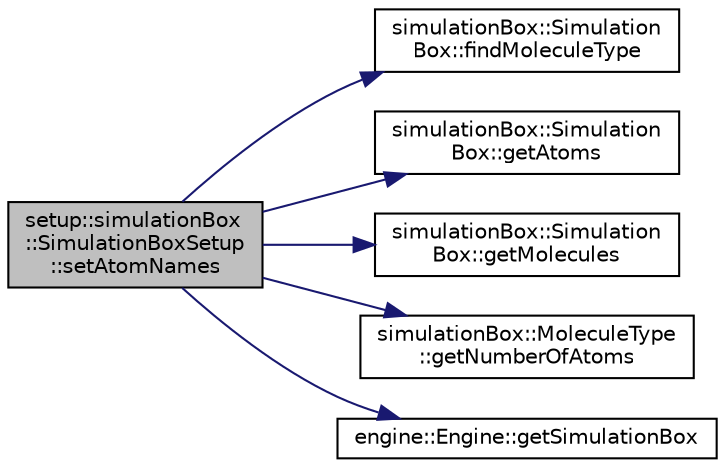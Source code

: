 digraph "setup::simulationBox::SimulationBoxSetup::setAtomNames"
{
 // LATEX_PDF_SIZE
  edge [fontname="Helvetica",fontsize="10",labelfontname="Helvetica",labelfontsize="10"];
  node [fontname="Helvetica",fontsize="10",shape=record];
  rankdir="LR";
  Node1 [label="setup::simulationBox\l::SimulationBoxSetup\l::setAtomNames",height=0.2,width=0.4,color="black", fillcolor="grey75", style="filled", fontcolor="black",tooltip="set all atomNames in atoms from moleculeTypes"];
  Node1 -> Node2 [color="midnightblue",fontsize="10",style="solid",fontname="Helvetica"];
  Node2 [label="simulationBox::Simulation\lBox::findMoleculeType",height=0.2,width=0.4,color="black", fillcolor="white", style="filled",URL="$classsimulationBox_1_1SimulationBox.html#ae236f15a16f3eaacebe02091cb3531a5",tooltip="find moleculeType by moleculeType if (size_t)"];
  Node1 -> Node3 [color="midnightblue",fontsize="10",style="solid",fontname="Helvetica"];
  Node3 [label="simulationBox::Simulation\lBox::getAtoms",height=0.2,width=0.4,color="black", fillcolor="white", style="filled",URL="$classsimulationBox_1_1SimulationBox.html#aa80269754e2fc5761e610c7a8bf99b23",tooltip=" "];
  Node1 -> Node4 [color="midnightblue",fontsize="10",style="solid",fontname="Helvetica"];
  Node4 [label="simulationBox::Simulation\lBox::getMolecules",height=0.2,width=0.4,color="black", fillcolor="white", style="filled",URL="$classsimulationBox_1_1SimulationBox.html#a0b92c377f319701c1c1afa4408ac59c8",tooltip=" "];
  Node1 -> Node5 [color="midnightblue",fontsize="10",style="solid",fontname="Helvetica"];
  Node5 [label="simulationBox::MoleculeType\l::getNumberOfAtoms",height=0.2,width=0.4,color="black", fillcolor="white", style="filled",URL="$classsimulationBox_1_1MoleculeType.html#ac39258d8cfd2827c2cff78eca1e2326b",tooltip=" "];
  Node1 -> Node6 [color="midnightblue",fontsize="10",style="solid",fontname="Helvetica"];
  Node6 [label="engine::Engine::getSimulationBox",height=0.2,width=0.4,color="black", fillcolor="white", style="filled",URL="$classengine_1_1Engine.html#ace473cd47266e64aee716132e724bfbc",tooltip=" "];
}
